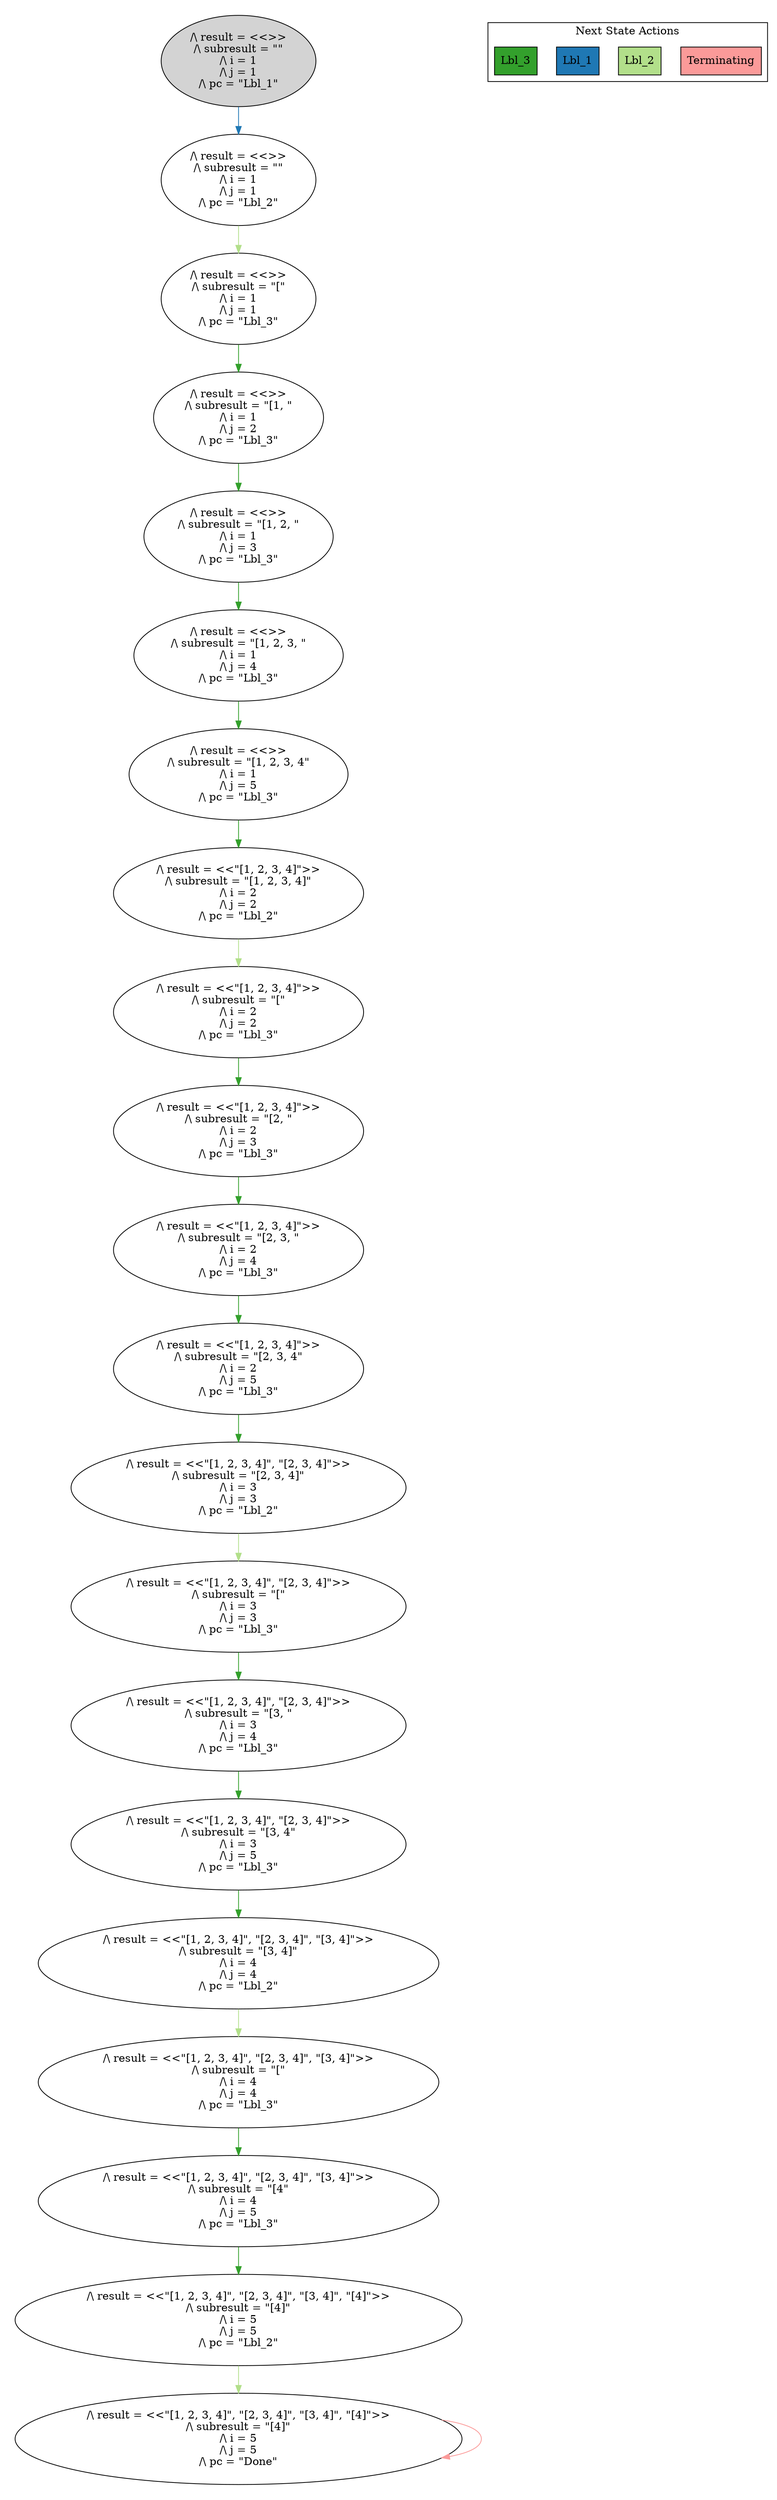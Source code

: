 strict digraph DiskGraph {
edge [colorscheme="paired12"]
nodesep=0.35;
subgraph cluster_graph {
color="white";
2595529694785346818 [label="/\\ result = <<>>\n/\\ subresult = \"\"\n/\\ i = 1\n/\\ j = 1\n/\\ pc = \"Lbl_1\"",style = filled]
2595529694785346818 -> -6336758702758434888 [label="",color="2",fontcolor="2"];
-6336758702758434888 [label="/\\ result = <<>>\n/\\ subresult = \"\"\n/\\ i = 1\n/\\ j = 1\n/\\ pc = \"Lbl_2\""];
-6336758702758434888 -> -4801284719985626141 [label="",color="3",fontcolor="3"];
-4801284719985626141 [label="/\\ result = <<>>\n/\\ subresult = \"[\"\n/\\ i = 1\n/\\ j = 1\n/\\ pc = \"Lbl_3\""];
-4801284719985626141 -> 3806492610298193052 [label="",color="4",fontcolor="4"];
3806492610298193052 [label="/\\ result = <<>>\n/\\ subresult = \"[1, \"\n/\\ i = 1\n/\\ j = 2\n/\\ pc = \"Lbl_3\""];
3806492610298193052 -> -7373401828152489378 [label="",color="4",fontcolor="4"];
-7373401828152489378 [label="/\\ result = <<>>\n/\\ subresult = \"[1, 2, \"\n/\\ i = 1\n/\\ j = 3\n/\\ pc = \"Lbl_3\""];
-7373401828152489378 -> 3296642030593382440 [label="",color="4",fontcolor="4"];
3296642030593382440 [label="/\\ result = <<>>\n/\\ subresult = \"[1, 2, 3, \"\n/\\ i = 1\n/\\ j = 4\n/\\ pc = \"Lbl_3\""];
3296642030593382440 -> 230508650637489163 [label="",color="4",fontcolor="4"];
230508650637489163 [label="/\\ result = <<>>\n/\\ subresult = \"[1, 2, 3, 4\"\n/\\ i = 1\n/\\ j = 5\n/\\ pc = \"Lbl_3\""];
230508650637489163 -> -3117238723976716207 [label="",color="4",fontcolor="4"];
-3117238723976716207 [label="/\\ result = <<\"[1, 2, 3, 4]\">>\n/\\ subresult = \"[1, 2, 3, 4]\"\n/\\ i = 2\n/\\ j = 2\n/\\ pc = \"Lbl_2\""];
-3117238723976716207 -> -4269900764716343039 [label="",color="3",fontcolor="3"];
-4269900764716343039 [label="/\\ result = <<\"[1, 2, 3, 4]\">>\n/\\ subresult = \"[\"\n/\\ i = 2\n/\\ j = 2\n/\\ pc = \"Lbl_3\""];
-4269900764716343039 -> 2798207146714656475 [label="",color="4",fontcolor="4"];
2798207146714656475 [label="/\\ result = <<\"[1, 2, 3, 4]\">>\n/\\ subresult = \"[2, \"\n/\\ i = 2\n/\\ j = 3\n/\\ pc = \"Lbl_3\""];
2798207146714656475 -> 1356348861329849852 [label="",color="4",fontcolor="4"];
1356348861329849852 [label="/\\ result = <<\"[1, 2, 3, 4]\">>\n/\\ subresult = \"[2, 3, \"\n/\\ i = 2\n/\\ j = 4\n/\\ pc = \"Lbl_3\""];
1356348861329849852 -> -6065246200439218370 [label="",color="4",fontcolor="4"];
-6065246200439218370 [label="/\\ result = <<\"[1, 2, 3, 4]\">>\n/\\ subresult = \"[2, 3, 4\"\n/\\ i = 2\n/\\ j = 5\n/\\ pc = \"Lbl_3\""];
-6065246200439218370 -> -8006828580713883060 [label="",color="4",fontcolor="4"];
-8006828580713883060 [label="/\\ result = <<\"[1, 2, 3, 4]\", \"[2, 3, 4]\">>\n/\\ subresult = \"[2, 3, 4]\"\n/\\ i = 3\n/\\ j = 3\n/\\ pc = \"Lbl_2\""];
-8006828580713883060 -> 8277237407227401317 [label="",color="3",fontcolor="3"];
8277237407227401317 [label="/\\ result = <<\"[1, 2, 3, 4]\", \"[2, 3, 4]\">>\n/\\ subresult = \"[\"\n/\\ i = 3\n/\\ j = 3\n/\\ pc = \"Lbl_3\""];
8277237407227401317 -> -7784472443932531391 [label="",color="4",fontcolor="4"];
-7784472443932531391 [label="/\\ result = <<\"[1, 2, 3, 4]\", \"[2, 3, 4]\">>\n/\\ subresult = \"[3, \"\n/\\ i = 3\n/\\ j = 4\n/\\ pc = \"Lbl_3\""];
-7784472443932531391 -> -5701198552493810745 [label="",color="4",fontcolor="4"];
-5701198552493810745 [label="/\\ result = <<\"[1, 2, 3, 4]\", \"[2, 3, 4]\">>\n/\\ subresult = \"[3, 4\"\n/\\ i = 3\n/\\ j = 5\n/\\ pc = \"Lbl_3\""];
-5701198552493810745 -> -4573728115002153881 [label="",color="4",fontcolor="4"];
-4573728115002153881 [label="/\\ result = <<\"[1, 2, 3, 4]\", \"[2, 3, 4]\", \"[3, 4]\">>\n/\\ subresult = \"[3, 4]\"\n/\\ i = 4\n/\\ j = 4\n/\\ pc = \"Lbl_2\""];
-4573728115002153881 -> -1366729636973814949 [label="",color="3",fontcolor="3"];
-1366729636973814949 [label="/\\ result = <<\"[1, 2, 3, 4]\", \"[2, 3, 4]\", \"[3, 4]\">>\n/\\ subresult = \"[\"\n/\\ i = 4\n/\\ j = 4\n/\\ pc = \"Lbl_3\""];
-1366729636973814949 -> -7089884399225538400 [label="",color="4",fontcolor="4"];
-7089884399225538400 [label="/\\ result = <<\"[1, 2, 3, 4]\", \"[2, 3, 4]\", \"[3, 4]\">>\n/\\ subresult = \"[4\"\n/\\ i = 4\n/\\ j = 5\n/\\ pc = \"Lbl_3\""];
-7089884399225538400 -> -4982032903285895069 [label="",color="4",fontcolor="4"];
-4982032903285895069 [label="/\\ result = <<\"[1, 2, 3, 4]\", \"[2, 3, 4]\", \"[3, 4]\", \"[4]\">>\n/\\ subresult = \"[4]\"\n/\\ i = 5\n/\\ j = 5\n/\\ pc = \"Lbl_2\""];
-4982032903285895069 -> -1448074604213050588 [label="",color="3",fontcolor="3"];
-1448074604213050588 [label="/\\ result = <<\"[1, 2, 3, 4]\", \"[2, 3, 4]\", \"[3, 4]\", \"[4]\">>\n/\\ subresult = \"[4]\"\n/\\ i = 5\n/\\ j = 5\n/\\ pc = \"Done\""];
-1448074604213050588 -> -1448074604213050588 [label="",color="5",fontcolor="5"];
{rank = same; 2595529694785346818;}
{rank = same; -6336758702758434888;}
{rank = same; -4801284719985626141;}
{rank = same; 3806492610298193052;}
{rank = same; -7373401828152489378;}
{rank = same; 3296642030593382440;}
{rank = same; 230508650637489163;}
{rank = same; -3117238723976716207;}
{rank = same; -4269900764716343039;}
{rank = same; 2798207146714656475;}
{rank = same; 1356348861329849852;}
{rank = same; -6065246200439218370;}
{rank = same; -8006828580713883060;}
{rank = same; 8277237407227401317;}
{rank = same; -7784472443932531391;}
{rank = same; -5701198552493810745;}
{rank = same; -4573728115002153881;}
{rank = same; -1366729636973814949;}
{rank = same; -7089884399225538400;}
{rank = same; -4982032903285895069;}
{rank = same; -1448074604213050588;}
}
subgraph cluster_legend {graph[style=bold];label = "Next State Actions" style="solid"
node [ labeljust="l",colorscheme="paired12",style=filled,shape=record ]
Terminating [label="Terminating",fillcolor=5]
Lbl_2 [label="Lbl_2",fillcolor=3]
Lbl_1 [label="Lbl_1",fillcolor=2]
Lbl_3 [label="Lbl_3",fillcolor=4]
}}
